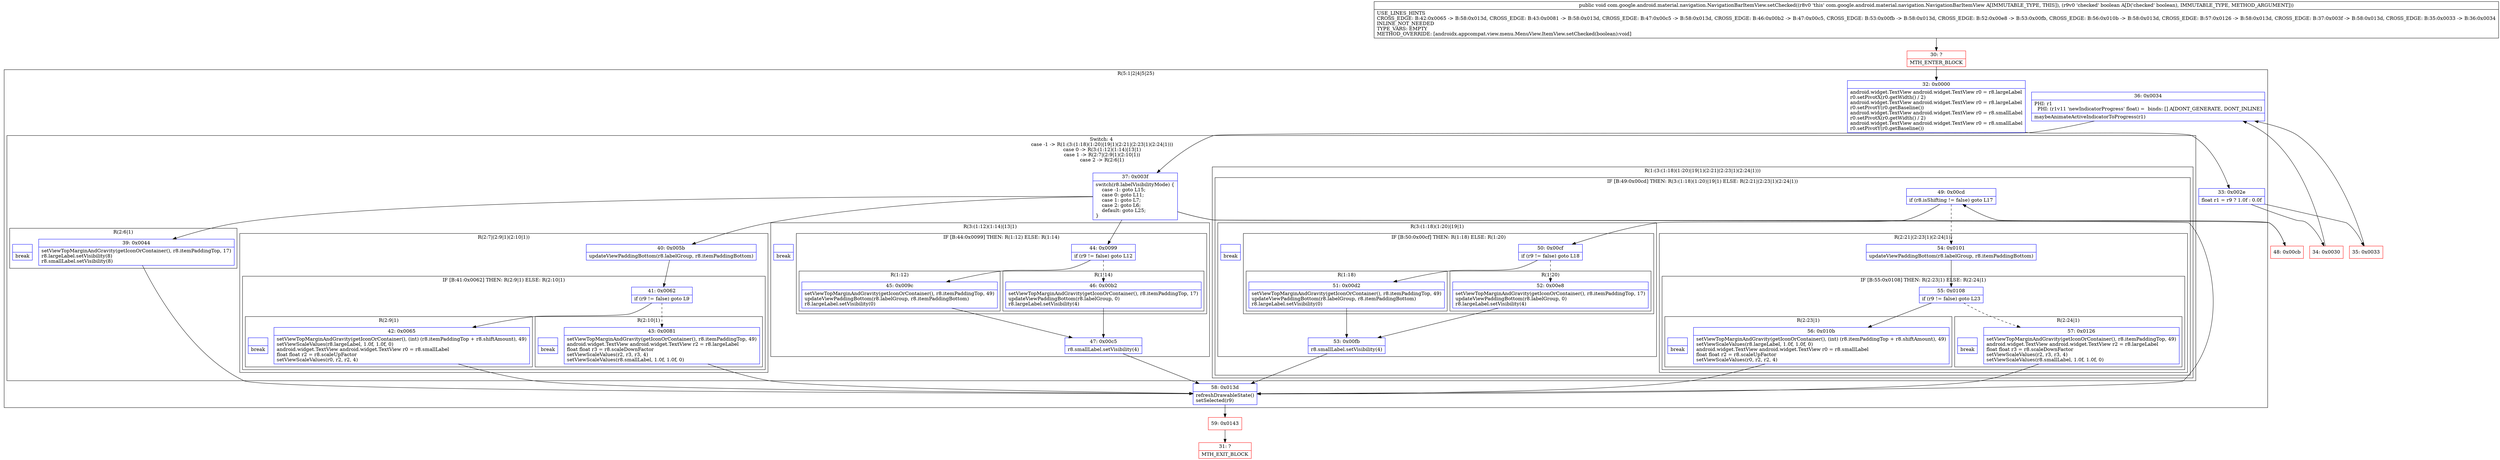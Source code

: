 digraph "CFG forcom.google.android.material.navigation.NavigationBarItemView.setChecked(Z)V" {
subgraph cluster_Region_802004110 {
label = "R(5:1|2|4|5|25)";
node [shape=record,color=blue];
Node_32 [shape=record,label="{32\:\ 0x0000|android.widget.TextView android.widget.TextView r0 = r8.largeLabel\lr0.setPivotX(r0.getWidth() \/ 2)\landroid.widget.TextView android.widget.TextView r0 = r8.largeLabel\lr0.setPivotY(r0.getBaseline())\landroid.widget.TextView android.widget.TextView r0 = r8.smallLabel\lr0.setPivotX(r0.getWidth() \/ 2)\landroid.widget.TextView android.widget.TextView r0 = r8.smallLabel\lr0.setPivotY(r0.getBaseline())\l}"];
Node_33 [shape=record,label="{33\:\ 0x002e|float r1 = r9 ? 1.0f : 0.0f\l}"];
Node_36 [shape=record,label="{36\:\ 0x0034|PHI: r1 \l  PHI: (r1v11 'newIndicatorProgress' float) =  binds: [] A[DONT_GENERATE, DONT_INLINE]\l|maybeAnimateActiveIndicatorToProgress(r1)\l}"];
subgraph cluster_SwitchRegion_1718770214 {
label = "Switch: 4
 case -1 -> R(1:(3:(1:18)(1:20)|19|1)(2:21|(2:23|1)(2:24|1)))
 case 0 -> R(3:(1:12)(1:14)|13|1)
 case 1 -> R(2:7|(2:9|1)(2:10|1))
 case 2 -> R(2:6|1)";
node [shape=record,color=blue];
Node_37 [shape=record,label="{37\:\ 0x003f|switch(r8.labelVisibilityMode) \{\l    case \-1: goto L15;\l    case 0: goto L11;\l    case 1: goto L7;\l    case 2: goto L6;\l    default: goto L25;\l\}\l}"];
subgraph cluster_Region_449888417 {
label = "R(1:(3:(1:18)(1:20)|19|1)(2:21|(2:23|1)(2:24|1)))";
node [shape=record,color=blue];
subgraph cluster_IfRegion_1352340755 {
label = "IF [B:49:0x00cd] THEN: R(3:(1:18)(1:20)|19|1) ELSE: R(2:21|(2:23|1)(2:24|1))";
node [shape=record,color=blue];
Node_49 [shape=record,label="{49\:\ 0x00cd|if (r8.isShifting != false) goto L17\l}"];
subgraph cluster_Region_916801571 {
label = "R(3:(1:18)(1:20)|19|1)";
node [shape=record,color=blue];
subgraph cluster_IfRegion_1114802107 {
label = "IF [B:50:0x00cf] THEN: R(1:18) ELSE: R(1:20)";
node [shape=record,color=blue];
Node_50 [shape=record,label="{50\:\ 0x00cf|if (r9 != false) goto L18\l}"];
subgraph cluster_Region_1589351068 {
label = "R(1:18)";
node [shape=record,color=blue];
Node_51 [shape=record,label="{51\:\ 0x00d2|setViewTopMarginAndGravity(getIconOrContainer(), r8.itemPaddingTop, 49)\lupdateViewPaddingBottom(r8.labelGroup, r8.itemPaddingBottom)\lr8.largeLabel.setVisibility(0)\l}"];
}
subgraph cluster_Region_1442850773 {
label = "R(1:20)";
node [shape=record,color=blue];
Node_52 [shape=record,label="{52\:\ 0x00e8|setViewTopMarginAndGravity(getIconOrContainer(), r8.itemPaddingTop, 17)\lupdateViewPaddingBottom(r8.labelGroup, 0)\lr8.largeLabel.setVisibility(4)\l}"];
}
}
Node_53 [shape=record,label="{53\:\ 0x00fb|r8.smallLabel.setVisibility(4)\l}"];
Node_InsnContainer_1257802086 [shape=record,label="{|break\l}"];
}
subgraph cluster_Region_476152029 {
label = "R(2:21|(2:23|1)(2:24|1))";
node [shape=record,color=blue];
Node_54 [shape=record,label="{54\:\ 0x0101|updateViewPaddingBottom(r8.labelGroup, r8.itemPaddingBottom)\l}"];
subgraph cluster_IfRegion_516742847 {
label = "IF [B:55:0x0108] THEN: R(2:23|1) ELSE: R(2:24|1)";
node [shape=record,color=blue];
Node_55 [shape=record,label="{55\:\ 0x0108|if (r9 != false) goto L23\l}"];
subgraph cluster_Region_1310055436 {
label = "R(2:23|1)";
node [shape=record,color=blue];
Node_56 [shape=record,label="{56\:\ 0x010b|setViewTopMarginAndGravity(getIconOrContainer(), (int) (r8.itemPaddingTop + r8.shiftAmount), 49)\lsetViewScaleValues(r8.largeLabel, 1.0f, 1.0f, 0)\landroid.widget.TextView android.widget.TextView r0 = r8.smallLabel\lfloat float r2 = r8.scaleUpFactor\lsetViewScaleValues(r0, r2, r2, 4)\l}"];
Node_InsnContainer_1227193404 [shape=record,label="{|break\l}"];
}
subgraph cluster_Region_1378664718 {
label = "R(2:24|1)";
node [shape=record,color=blue];
Node_57 [shape=record,label="{57\:\ 0x0126|setViewTopMarginAndGravity(getIconOrContainer(), r8.itemPaddingTop, 49)\landroid.widget.TextView android.widget.TextView r2 = r8.largeLabel\lfloat float r3 = r8.scaleDownFactor\lsetViewScaleValues(r2, r3, r3, 4)\lsetViewScaleValues(r8.smallLabel, 1.0f, 1.0f, 0)\l}"];
Node_InsnContainer_1201176519 [shape=record,label="{|break\l}"];
}
}
}
}
}
subgraph cluster_Region_1475311745 {
label = "R(3:(1:12)(1:14)|13|1)";
node [shape=record,color=blue];
subgraph cluster_IfRegion_791571941 {
label = "IF [B:44:0x0099] THEN: R(1:12) ELSE: R(1:14)";
node [shape=record,color=blue];
Node_44 [shape=record,label="{44\:\ 0x0099|if (r9 != false) goto L12\l}"];
subgraph cluster_Region_1300766880 {
label = "R(1:12)";
node [shape=record,color=blue];
Node_45 [shape=record,label="{45\:\ 0x009c|setViewTopMarginAndGravity(getIconOrContainer(), r8.itemPaddingTop, 49)\lupdateViewPaddingBottom(r8.labelGroup, r8.itemPaddingBottom)\lr8.largeLabel.setVisibility(0)\l}"];
}
subgraph cluster_Region_1231689873 {
label = "R(1:14)";
node [shape=record,color=blue];
Node_46 [shape=record,label="{46\:\ 0x00b2|setViewTopMarginAndGravity(getIconOrContainer(), r8.itemPaddingTop, 17)\lupdateViewPaddingBottom(r8.labelGroup, 0)\lr8.largeLabel.setVisibility(4)\l}"];
}
}
Node_47 [shape=record,label="{47\:\ 0x00c5|r8.smallLabel.setVisibility(4)\l}"];
Node_InsnContainer_1701661261 [shape=record,label="{|break\l}"];
}
subgraph cluster_Region_972046912 {
label = "R(2:7|(2:9|1)(2:10|1))";
node [shape=record,color=blue];
Node_40 [shape=record,label="{40\:\ 0x005b|updateViewPaddingBottom(r8.labelGroup, r8.itemPaddingBottom)\l}"];
subgraph cluster_IfRegion_905050366 {
label = "IF [B:41:0x0062] THEN: R(2:9|1) ELSE: R(2:10|1)";
node [shape=record,color=blue];
Node_41 [shape=record,label="{41\:\ 0x0062|if (r9 != false) goto L9\l}"];
subgraph cluster_Region_202871240 {
label = "R(2:9|1)";
node [shape=record,color=blue];
Node_42 [shape=record,label="{42\:\ 0x0065|setViewTopMarginAndGravity(getIconOrContainer(), (int) (r8.itemPaddingTop + r8.shiftAmount), 49)\lsetViewScaleValues(r8.largeLabel, 1.0f, 1.0f, 0)\landroid.widget.TextView android.widget.TextView r0 = r8.smallLabel\lfloat float r2 = r8.scaleUpFactor\lsetViewScaleValues(r0, r2, r2, 4)\l}"];
Node_InsnContainer_742834241 [shape=record,label="{|break\l}"];
}
subgraph cluster_Region_1333615941 {
label = "R(2:10|1)";
node [shape=record,color=blue];
Node_43 [shape=record,label="{43\:\ 0x0081|setViewTopMarginAndGravity(getIconOrContainer(), r8.itemPaddingTop, 49)\landroid.widget.TextView android.widget.TextView r2 = r8.largeLabel\lfloat float r3 = r8.scaleDownFactor\lsetViewScaleValues(r2, r3, r3, 4)\lsetViewScaleValues(r8.smallLabel, 1.0f, 1.0f, 0)\l}"];
Node_InsnContainer_594991270 [shape=record,label="{|break\l}"];
}
}
}
subgraph cluster_Region_414153930 {
label = "R(2:6|1)";
node [shape=record,color=blue];
Node_39 [shape=record,label="{39\:\ 0x0044|setViewTopMarginAndGravity(getIconOrContainer(), r8.itemPaddingTop, 17)\lr8.largeLabel.setVisibility(8)\lr8.smallLabel.setVisibility(8)\l}"];
Node_InsnContainer_572735785 [shape=record,label="{|break\l}"];
}
}
Node_58 [shape=record,label="{58\:\ 0x013d|refreshDrawableState()\lsetSelected(r9)\l}"];
}
Node_30 [shape=record,color=red,label="{30\:\ ?|MTH_ENTER_BLOCK\l}"];
Node_34 [shape=record,color=red,label="{34\:\ 0x0030}"];
Node_48 [shape=record,color=red,label="{48\:\ 0x00cb}"];
Node_59 [shape=record,color=red,label="{59\:\ 0x0143}"];
Node_31 [shape=record,color=red,label="{31\:\ ?|MTH_EXIT_BLOCK\l}"];
Node_35 [shape=record,color=red,label="{35\:\ 0x0033}"];
MethodNode[shape=record,label="{public void com.google.android.material.navigation.NavigationBarItemView.setChecked((r8v0 'this' com.google.android.material.navigation.NavigationBarItemView A[IMMUTABLE_TYPE, THIS]), (r9v0 'checked' boolean A[D('checked' boolean), IMMUTABLE_TYPE, METHOD_ARGUMENT]))  | USE_LINES_HINTS\lCROSS_EDGE: B:42:0x0065 \-\> B:58:0x013d, CROSS_EDGE: B:43:0x0081 \-\> B:58:0x013d, CROSS_EDGE: B:47:0x00c5 \-\> B:58:0x013d, CROSS_EDGE: B:46:0x00b2 \-\> B:47:0x00c5, CROSS_EDGE: B:53:0x00fb \-\> B:58:0x013d, CROSS_EDGE: B:52:0x00e8 \-\> B:53:0x00fb, CROSS_EDGE: B:56:0x010b \-\> B:58:0x013d, CROSS_EDGE: B:57:0x0126 \-\> B:58:0x013d, CROSS_EDGE: B:37:0x003f \-\> B:58:0x013d, CROSS_EDGE: B:35:0x0033 \-\> B:36:0x0034\lINLINE_NOT_NEEDED\lTYPE_VARS: EMPTY\lMETHOD_OVERRIDE: [androidx.appcompat.view.menu.MenuView.ItemView.setChecked(boolean):void]\l}"];
MethodNode -> Node_30;Node_32 -> Node_33;
Node_33 -> Node_34;
Node_33 -> Node_35;
Node_36 -> Node_37;
Node_37 -> Node_39;
Node_37 -> Node_40;
Node_37 -> Node_44;
Node_37 -> Node_48;
Node_37 -> Node_58;
Node_49 -> Node_50;
Node_49 -> Node_54[style=dashed];
Node_50 -> Node_51;
Node_50 -> Node_52[style=dashed];
Node_51 -> Node_53;
Node_52 -> Node_53;
Node_53 -> Node_58;
Node_54 -> Node_55;
Node_55 -> Node_56;
Node_55 -> Node_57[style=dashed];
Node_56 -> Node_58;
Node_57 -> Node_58;
Node_44 -> Node_45;
Node_44 -> Node_46[style=dashed];
Node_45 -> Node_47;
Node_46 -> Node_47;
Node_47 -> Node_58;
Node_40 -> Node_41;
Node_41 -> Node_42;
Node_41 -> Node_43[style=dashed];
Node_42 -> Node_58;
Node_43 -> Node_58;
Node_39 -> Node_58;
Node_58 -> Node_59;
Node_30 -> Node_32;
Node_34 -> Node_36;
Node_48 -> Node_49;
Node_59 -> Node_31;
Node_35 -> Node_36;
}

